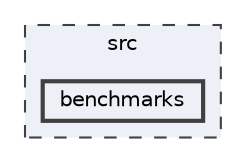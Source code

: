 digraph "/home/runner/work/machine-learning-compilers/machine-learning-compilers/src/benchmarks"
{
 // LATEX_PDF_SIZE
  bgcolor="transparent";
  edge [fontname=Helvetica,fontsize=10,labelfontname=Helvetica,labelfontsize=10];
  node [fontname=Helvetica,fontsize=10,shape=box,height=0.2,width=0.4];
  compound=true
  subgraph clusterdir_68267d1309a1af8e8297ef4c3efbcdba {
    graph [ bgcolor="#edf0f7", pencolor="grey25", label="src", fontname=Helvetica,fontsize=10 style="filled,dashed", URL="dir_68267d1309a1af8e8297ef4c3efbcdba.html",tooltip=""]
  dir_41b668e9275061b2af1811d766f5b837 [label="benchmarks", fillcolor="#edf0f7", color="grey25", style="filled,bold", URL="dir_41b668e9275061b2af1811d766f5b837.html",tooltip=""];
  }
}
